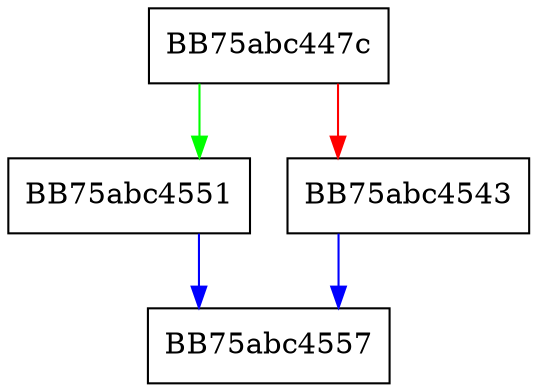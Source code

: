 digraph eIL_cmpxchg8 {
  node [shape="box"];
  graph [splines=ortho];
  BB75abc447c -> BB75abc4551 [color="green"];
  BB75abc447c -> BB75abc4543 [color="red"];
  BB75abc4543 -> BB75abc4557 [color="blue"];
  BB75abc4551 -> BB75abc4557 [color="blue"];
}